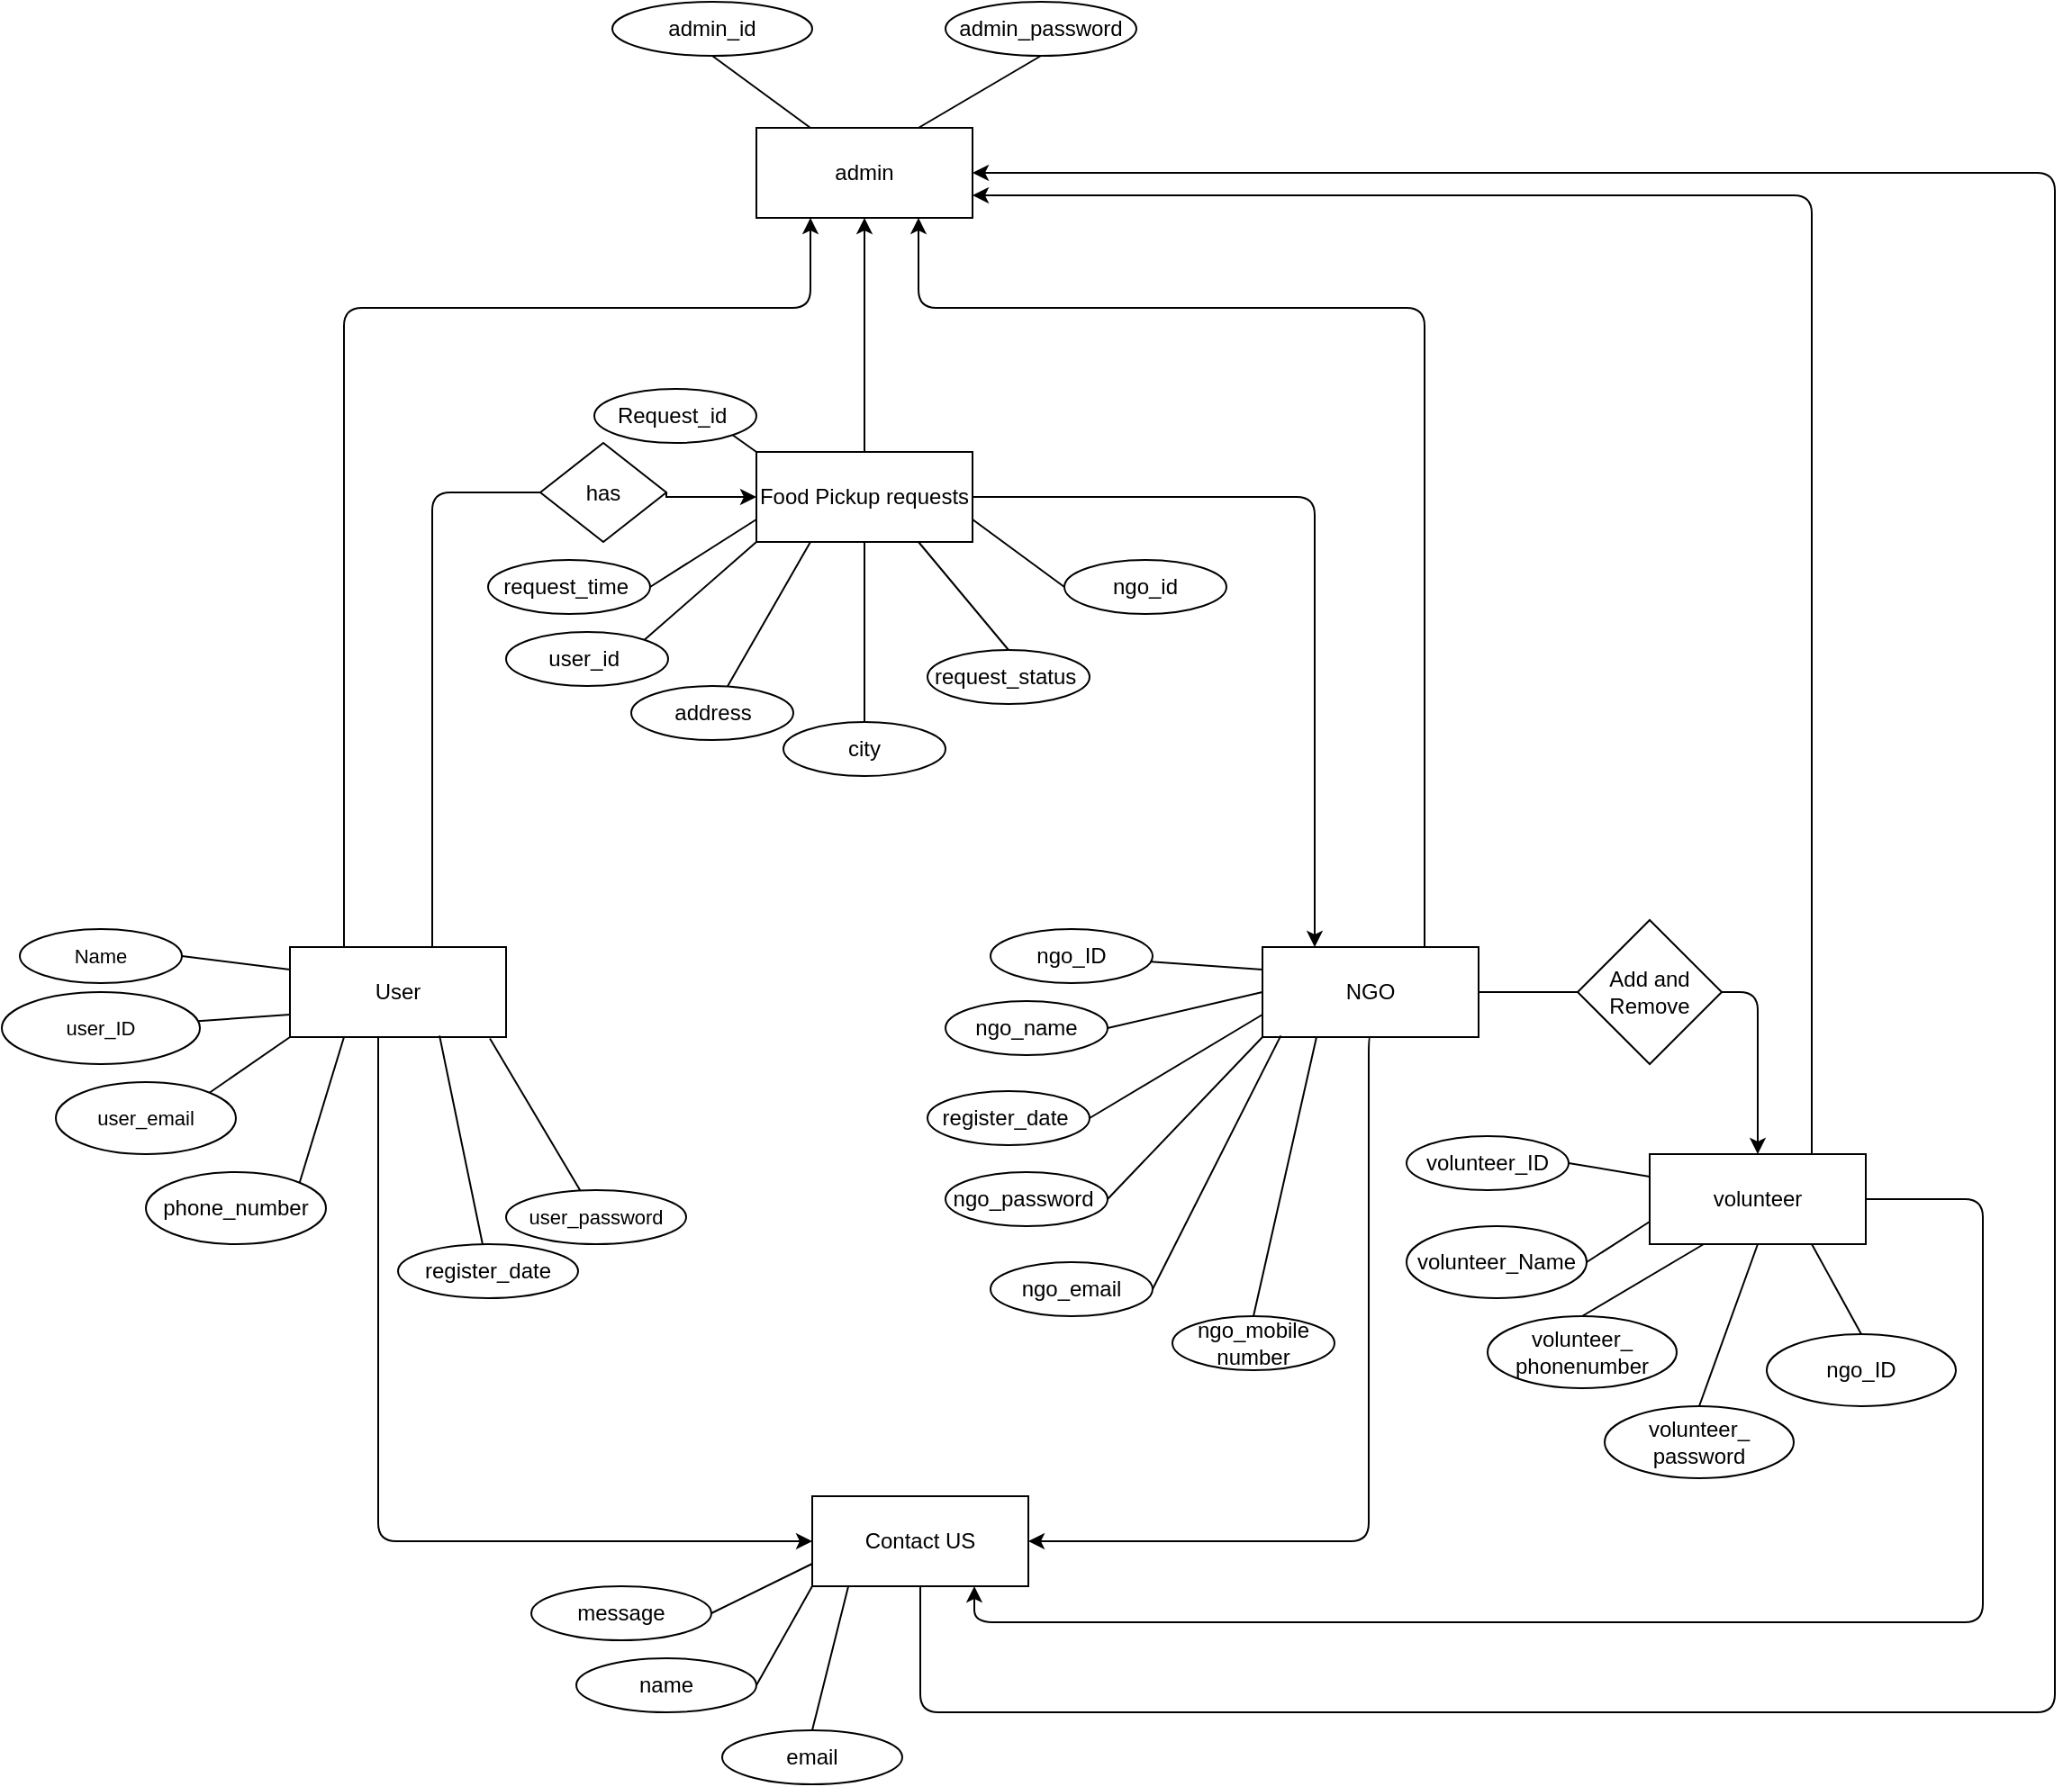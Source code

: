 <mxfile version="13.10.8" type="device"><diagram id="601JD6Z6e00L74qYK_Jl" name="Page-1"><mxGraphModel dx="1038" dy="491" grid="1" gridSize="10" guides="1" tooltips="1" connect="1" arrows="1" fold="1" page="1" pageScale="1" pageWidth="850" pageHeight="1100" math="0" shadow="0"><root><mxCell id="0"/><mxCell id="1" parent="0"/><mxCell id="oG66otyya59t8HupG69l-8" value="Food Pickup requests" style="rounded=0;whiteSpace=wrap;html=1;direction=east;shadow=0;" vertex="1" parent="1"><mxGeometry x="779" y="550" width="120" height="50" as="geometry"/></mxCell><mxCell id="oG66otyya59t8HupG69l-9" style="edgeStyle=orthogonalEdgeStyle;rounded=1;orthogonalLoop=1;jettySize=auto;html=1;entryX=1;entryY=0.5;entryDx=0;entryDy=0;exitX=0.5;exitY=1;exitDx=0;exitDy=0;endArrow=classic;endFill=1;shadow=0;" edge="1" parent="1" source="oG66otyya59t8HupG69l-10" target="oG66otyya59t8HupG69l-20"><mxGeometry relative="1" as="geometry"><mxPoint x="1059" y="530" as="targetPoint"/><Array as="points"><mxPoint x="870" y="1250"/><mxPoint x="1500" y="1250"/><mxPoint x="1500" y="395"/></Array></mxGeometry></mxCell><mxCell id="oG66otyya59t8HupG69l-10" value="Contact US" style="rounded=0;whiteSpace=wrap;html=1;direction=east;shadow=0;" vertex="1" parent="1"><mxGeometry x="810" y="1130" width="120" height="50" as="geometry"/></mxCell><mxCell id="oG66otyya59t8HupG69l-11" style="edgeStyle=orthogonalEdgeStyle;rounded=1;orthogonalLoop=1;jettySize=auto;html=1;shadow=0;exitX=1;exitY=0.5;exitDx=0;exitDy=0;" edge="1" parent="1" source="oG66otyya59t8HupG69l-8" target="oG66otyya59t8HupG69l-13"><mxGeometry relative="1" as="geometry"><Array as="points"><mxPoint x="1089" y="575"/></Array></mxGeometry></mxCell><mxCell id="oG66otyya59t8HupG69l-12" style="edgeStyle=orthogonalEdgeStyle;rounded=1;orthogonalLoop=1;jettySize=auto;html=1;exitX=0.5;exitY=1;exitDx=0;exitDy=0;entryX=1;entryY=0.5;entryDx=0;entryDy=0;shadow=0;" edge="1" parent="1" source="oG66otyya59t8HupG69l-13" target="oG66otyya59t8HupG69l-10"><mxGeometry relative="1" as="geometry"><Array as="points"><mxPoint x="1119" y="1155"/></Array></mxGeometry></mxCell><mxCell id="oG66otyya59t8HupG69l-113" style="edgeStyle=orthogonalEdgeStyle;rounded=1;orthogonalLoop=1;jettySize=auto;html=1;entryX=0.5;entryY=0;entryDx=0;entryDy=0;exitX=1;exitY=0.5;exitDx=0;exitDy=0;" edge="1" parent="1" source="oG66otyya59t8HupG69l-114" target="oG66otyya59t8HupG69l-112"><mxGeometry relative="1" as="geometry"/></mxCell><mxCell id="oG66otyya59t8HupG69l-13" value="NGO" style="rounded=0;whiteSpace=wrap;html=1;direction=east;shadow=0;" vertex="1" parent="1"><mxGeometry x="1060" y="825" width="120" height="50" as="geometry"/></mxCell><mxCell id="oG66otyya59t8HupG69l-14" style="edgeStyle=orthogonalEdgeStyle;rounded=0;orthogonalLoop=1;jettySize=auto;html=1;entryX=0;entryY=0.5;entryDx=0;entryDy=0;shadow=0;exitX=1;exitY=0.5;exitDx=0;exitDy=0;" edge="1" parent="1" source="oG66otyya59t8HupG69l-21" target="oG66otyya59t8HupG69l-8"><mxGeometry relative="1" as="geometry"><mxPoint x="730" y="575" as="sourcePoint"/><Array as="points"><mxPoint x="729" y="575"/></Array></mxGeometry></mxCell><mxCell id="oG66otyya59t8HupG69l-15" style="edgeStyle=orthogonalEdgeStyle;rounded=1;orthogonalLoop=1;jettySize=auto;html=1;entryX=0;entryY=0.5;entryDx=0;entryDy=0;shadow=0;" edge="1" parent="1" source="oG66otyya59t8HupG69l-16" target="oG66otyya59t8HupG69l-10"><mxGeometry relative="1" as="geometry"><Array as="points"><mxPoint x="569" y="1155"/></Array></mxGeometry></mxCell><mxCell id="oG66otyya59t8HupG69l-16" value="User" style="rounded=0;whiteSpace=wrap;html=1;direction=east;shadow=0;" vertex="1" parent="1"><mxGeometry x="520" y="825" width="120" height="50" as="geometry"/></mxCell><mxCell id="oG66otyya59t8HupG69l-17" style="edgeStyle=orthogonalEdgeStyle;rounded=0;orthogonalLoop=1;jettySize=auto;html=1;shadow=0;entryX=0.5;entryY=1;entryDx=0;entryDy=0;" edge="1" parent="1" source="oG66otyya59t8HupG69l-8" target="oG66otyya59t8HupG69l-20"><mxGeometry relative="1" as="geometry"/></mxCell><mxCell id="oG66otyya59t8HupG69l-18" style="edgeStyle=orthogonalEdgeStyle;rounded=1;orthogonalLoop=1;jettySize=auto;html=1;exitX=0.75;exitY=0;exitDx=0;exitDy=0;entryX=0.75;entryY=1;entryDx=0;entryDy=0;shadow=0;" edge="1" parent="1" source="oG66otyya59t8HupG69l-13" target="oG66otyya59t8HupG69l-20"><mxGeometry relative="1" as="geometry"><Array as="points"><mxPoint x="1150" y="470"/><mxPoint x="869" y="470"/></Array><mxPoint x="1100" y="465" as="targetPoint"/></mxGeometry></mxCell><mxCell id="oG66otyya59t8HupG69l-19" style="edgeStyle=orthogonalEdgeStyle;orthogonalLoop=1;jettySize=auto;html=1;entryX=0.25;entryY=1;entryDx=0;entryDy=0;endArrow=classic;endFill=1;rounded=1;shadow=0;exitX=0.25;exitY=0;exitDx=0;exitDy=0;" edge="1" parent="1" source="oG66otyya59t8HupG69l-16" target="oG66otyya59t8HupG69l-20"><mxGeometry relative="1" as="geometry"><Array as="points"><mxPoint x="550" y="470"/><mxPoint x="809" y="470"/></Array><mxPoint x="720" y="470" as="targetPoint"/></mxGeometry></mxCell><mxCell id="oG66otyya59t8HupG69l-133" style="edgeStyle=orthogonalEdgeStyle;rounded=1;orthogonalLoop=1;jettySize=auto;html=1;exitX=1;exitY=0.75;exitDx=0;exitDy=0;entryX=0.75;entryY=0;entryDx=0;entryDy=0;startArrow=classic;startFill=1;endArrow=none;endFill=0;" edge="1" parent="1" source="oG66otyya59t8HupG69l-20" target="oG66otyya59t8HupG69l-112"><mxGeometry relative="1" as="geometry"/></mxCell><mxCell id="oG66otyya59t8HupG69l-20" value="admin" style="rounded=0;whiteSpace=wrap;html=1;direction=east;shadow=0;" vertex="1" parent="1"><mxGeometry x="779" y="370" width="120" height="50" as="geometry"/></mxCell><mxCell id="oG66otyya59t8HupG69l-21" value="has" style="rhombus;whiteSpace=wrap;html=1;direction=east;shadow=0;" vertex="1" parent="1"><mxGeometry x="659" y="545" width="70" height="55" as="geometry"/></mxCell><mxCell id="oG66otyya59t8HupG69l-22" style="edgeStyle=orthogonalEdgeStyle;rounded=1;orthogonalLoop=1;jettySize=auto;html=1;endArrow=none;endFill=0;entryX=0;entryY=0.5;entryDx=0;entryDy=0;shadow=0;" edge="1" parent="1" source="oG66otyya59t8HupG69l-16" target="oG66otyya59t8HupG69l-21"><mxGeometry relative="1" as="geometry"><mxPoint x="609" y="640" as="sourcePoint"/><mxPoint x="779" y="555" as="targetPoint"/><Array as="points"><mxPoint x="599" y="573"/></Array></mxGeometry></mxCell><mxCell id="oG66otyya59t8HupG69l-39" style="edgeStyle=none;rounded=1;orthogonalLoop=1;jettySize=auto;html=1;shadow=0;endArrow=none;endFill=0;strokeColor=#000000;entryX=0.25;entryY=1;entryDx=0;entryDy=0;" edge="1" parent="1" source="oG66otyya59t8HupG69l-40" target="oG66otyya59t8HupG69l-8"><mxGeometry relative="1" as="geometry"><mxPoint x="794" y="600" as="targetPoint"/></mxGeometry></mxCell><mxCell id="oG66otyya59t8HupG69l-40" value="address" style="ellipse;whiteSpace=wrap;html=1;shadow=0;strokeColor=#000000;" vertex="1" parent="1"><mxGeometry x="709.5" y="680" width="90" height="30" as="geometry"/></mxCell><mxCell id="oG66otyya59t8HupG69l-43" style="rounded=1;orthogonalLoop=1;jettySize=auto;html=1;entryX=0;entryY=0.75;entryDx=0;entryDy=0;shadow=0;endArrow=none;endFill=0;strokeColor=#000000;exitX=1;exitY=0.5;exitDx=0;exitDy=0;" edge="1" parent="1" source="oG66otyya59t8HupG69l-44" target="oG66otyya59t8HupG69l-8"><mxGeometry relative="1" as="geometry"/></mxCell><mxCell id="oG66otyya59t8HupG69l-44" value="request_time&amp;nbsp;" style="ellipse;whiteSpace=wrap;html=1;shadow=0;strokeColor=#000000;" vertex="1" parent="1"><mxGeometry x="630" y="610" width="90" height="30" as="geometry"/></mxCell><mxCell id="oG66otyya59t8HupG69l-47" style="edgeStyle=none;rounded=1;orthogonalLoop=1;jettySize=auto;html=1;exitX=0.5;exitY=0;exitDx=0;exitDy=0;entryX=0.5;entryY=1;entryDx=0;entryDy=0;shadow=0;endArrow=none;endFill=0;strokeColor=#000000;" edge="1" parent="1" source="oG66otyya59t8HupG69l-48" target="oG66otyya59t8HupG69l-8"><mxGeometry relative="1" as="geometry"/></mxCell><mxCell id="oG66otyya59t8HupG69l-48" value="city" style="ellipse;whiteSpace=wrap;html=1;shadow=0;strokeColor=#000000;" vertex="1" parent="1"><mxGeometry x="794" y="700" width="90" height="30" as="geometry"/></mxCell><mxCell id="oG66otyya59t8HupG69l-53" style="edgeStyle=none;rounded=1;orthogonalLoop=1;jettySize=auto;html=1;exitX=1;exitY=1;exitDx=0;exitDy=0;entryX=0;entryY=0;entryDx=0;entryDy=0;shadow=0;endArrow=none;endFill=0;strokeColor=#000000;" edge="1" parent="1" source="oG66otyya59t8HupG69l-54" target="oG66otyya59t8HupG69l-8"><mxGeometry relative="1" as="geometry"/></mxCell><mxCell id="oG66otyya59t8HupG69l-54" value="Request_id&amp;nbsp;" style="ellipse;whiteSpace=wrap;html=1;shadow=0;strokeColor=#000000;" vertex="1" parent="1"><mxGeometry x="689" y="515" width="90" height="30" as="geometry"/></mxCell><mxCell id="oG66otyya59t8HupG69l-55" style="edgeStyle=none;rounded=1;orthogonalLoop=1;jettySize=auto;html=1;exitX=0.5;exitY=0;exitDx=0;exitDy=0;entryX=0.75;entryY=1;entryDx=0;entryDy=0;shadow=0;endArrow=none;endFill=0;strokeColor=#000000;" edge="1" parent="1" source="oG66otyya59t8HupG69l-56" target="oG66otyya59t8HupG69l-8"><mxGeometry relative="1" as="geometry"/></mxCell><mxCell id="oG66otyya59t8HupG69l-56" value="request_status&amp;nbsp;" style="ellipse;whiteSpace=wrap;html=1;shadow=0;strokeColor=#000000;" vertex="1" parent="1"><mxGeometry x="874" y="660" width="90" height="30" as="geometry"/></mxCell><mxCell id="oG66otyya59t8HupG69l-65" style="edgeStyle=none;rounded=1;orthogonalLoop=1;jettySize=auto;html=1;entryX=0.925;entryY=1.016;entryDx=0;entryDy=0;entryPerimeter=0;shadow=0;endArrow=none;endFill=0;strokeColor=#000000;" edge="1" parent="1" source="oG66otyya59t8HupG69l-66" target="oG66otyya59t8HupG69l-16"><mxGeometry relative="1" as="geometry"/></mxCell><mxCell id="oG66otyya59t8HupG69l-66" value="&lt;font style=&quot;font-size: 11px&quot;&gt;user_password&lt;/font&gt;" style="ellipse;whiteSpace=wrap;html=1;shadow=0;strokeColor=#000000;" vertex="1" parent="1"><mxGeometry x="640" y="960" width="100" height="30" as="geometry"/></mxCell><mxCell id="oG66otyya59t8HupG69l-67" style="edgeStyle=none;rounded=1;orthogonalLoop=1;jettySize=auto;html=1;entryX=0.692;entryY=0.984;entryDx=0;entryDy=0;entryPerimeter=0;shadow=0;endArrow=none;endFill=0;strokeColor=#000000;" edge="1" parent="1" source="oG66otyya59t8HupG69l-68" target="oG66otyya59t8HupG69l-16"><mxGeometry relative="1" as="geometry"/></mxCell><mxCell id="oG66otyya59t8HupG69l-68" value="register_date" style="ellipse;whiteSpace=wrap;html=1;shadow=0;strokeColor=#000000;" vertex="1" parent="1"><mxGeometry x="580" y="990" width="100" height="30" as="geometry"/></mxCell><mxCell id="oG66otyya59t8HupG69l-69" style="edgeStyle=none;rounded=1;orthogonalLoop=1;jettySize=auto;html=1;exitX=1;exitY=0;exitDx=0;exitDy=0;entryX=0.25;entryY=1;entryDx=0;entryDy=0;shadow=0;endArrow=none;endFill=0;strokeColor=#000000;" edge="1" parent="1" source="oG66otyya59t8HupG69l-70" target="oG66otyya59t8HupG69l-16"><mxGeometry relative="1" as="geometry"/></mxCell><mxCell id="oG66otyya59t8HupG69l-70" value="phone_number" style="ellipse;whiteSpace=wrap;html=1;shadow=0;strokeColor=#000000;" vertex="1" parent="1"><mxGeometry x="440" y="950" width="100" height="40" as="geometry"/></mxCell><mxCell id="oG66otyya59t8HupG69l-71" style="edgeStyle=none;rounded=1;orthogonalLoop=1;jettySize=auto;html=1;exitX=1;exitY=0;exitDx=0;exitDy=0;entryX=0;entryY=1;entryDx=0;entryDy=0;shadow=0;endArrow=none;endFill=0;strokeColor=#000000;" edge="1" parent="1" source="oG66otyya59t8HupG69l-72" target="oG66otyya59t8HupG69l-16"><mxGeometry relative="1" as="geometry"/></mxCell><mxCell id="oG66otyya59t8HupG69l-72" value="&lt;span style=&quot;font-size: 11px&quot;&gt;user_email&lt;/span&gt;" style="ellipse;whiteSpace=wrap;html=1;shadow=0;strokeColor=#000000;" vertex="1" parent="1"><mxGeometry x="390" y="900" width="100" height="40" as="geometry"/></mxCell><mxCell id="oG66otyya59t8HupG69l-73" style="edgeStyle=none;rounded=1;orthogonalLoop=1;jettySize=auto;html=1;entryX=0;entryY=0.75;entryDx=0;entryDy=0;shadow=0;endArrow=none;endFill=0;strokeColor=#000000;" edge="1" parent="1" source="oG66otyya59t8HupG69l-74" target="oG66otyya59t8HupG69l-16"><mxGeometry relative="1" as="geometry"/></mxCell><mxCell id="oG66otyya59t8HupG69l-74" value="&lt;span style=&quot;font-size: 11px&quot;&gt;user_ID&lt;/span&gt;" style="ellipse;whiteSpace=wrap;html=1;shadow=0;strokeColor=#000000;" vertex="1" parent="1"><mxGeometry x="360" y="850" width="110" height="40" as="geometry"/></mxCell><mxCell id="oG66otyya59t8HupG69l-75" style="edgeStyle=none;rounded=1;orthogonalLoop=1;jettySize=auto;html=1;exitX=1;exitY=0.5;exitDx=0;exitDy=0;entryX=0;entryY=0.25;entryDx=0;entryDy=0;shadow=0;endArrow=none;endFill=0;strokeColor=#000000;" edge="1" parent="1" source="oG66otyya59t8HupG69l-76" target="oG66otyya59t8HupG69l-16"><mxGeometry relative="1" as="geometry"/></mxCell><mxCell id="oG66otyya59t8HupG69l-76" value="&lt;font style=&quot;font-size: 11px&quot;&gt;Name&lt;/font&gt;" style="ellipse;whiteSpace=wrap;html=1;shadow=0;strokeColor=#000000;" vertex="1" parent="1"><mxGeometry x="370" y="815" width="90" height="30" as="geometry"/></mxCell><mxCell id="oG66otyya59t8HupG69l-77" style="edgeStyle=none;rounded=1;orthogonalLoop=1;jettySize=auto;html=1;entryX=0;entryY=0.25;entryDx=0;entryDy=0;shadow=0;endArrow=none;endFill=0;strokeColor=#000000;" edge="1" parent="1" source="oG66otyya59t8HupG69l-78" target="oG66otyya59t8HupG69l-13"><mxGeometry relative="1" as="geometry"/></mxCell><mxCell id="oG66otyya59t8HupG69l-78" value="ngo_ID" style="ellipse;whiteSpace=wrap;html=1;shadow=0;strokeColor=#000000;" vertex="1" parent="1"><mxGeometry x="909" y="815" width="90" height="30" as="geometry"/></mxCell><mxCell id="oG66otyya59t8HupG69l-79" style="edgeStyle=none;rounded=1;orthogonalLoop=1;jettySize=auto;html=1;exitX=1;exitY=0.5;exitDx=0;exitDy=0;entryX=0;entryY=0.5;entryDx=0;entryDy=0;shadow=0;endArrow=none;endFill=0;strokeColor=#000000;" edge="1" parent="1" source="oG66otyya59t8HupG69l-80" target="oG66otyya59t8HupG69l-13"><mxGeometry relative="1" as="geometry"/></mxCell><mxCell id="oG66otyya59t8HupG69l-80" value="ngo_name" style="ellipse;whiteSpace=wrap;html=1;shadow=0;strokeColor=#000000;" vertex="1" parent="1"><mxGeometry x="884" y="855" width="90" height="30" as="geometry"/></mxCell><mxCell id="oG66otyya59t8HupG69l-81" style="edgeStyle=none;rounded=1;orthogonalLoop=1;jettySize=auto;html=1;exitX=1;exitY=0.5;exitDx=0;exitDy=0;entryX=0;entryY=0.75;entryDx=0;entryDy=0;shadow=0;endArrow=none;endFill=0;strokeColor=#000000;" edge="1" parent="1" source="oG66otyya59t8HupG69l-82" target="oG66otyya59t8HupG69l-13"><mxGeometry relative="1" as="geometry"/></mxCell><mxCell id="oG66otyya59t8HupG69l-82" value="register_date&amp;nbsp;" style="ellipse;whiteSpace=wrap;html=1;shadow=0;strokeColor=#000000;" vertex="1" parent="1"><mxGeometry x="874" y="905" width="90" height="30" as="geometry"/></mxCell><mxCell id="oG66otyya59t8HupG69l-83" style="edgeStyle=none;rounded=1;orthogonalLoop=1;jettySize=auto;html=1;exitX=1;exitY=0.5;exitDx=0;exitDy=0;entryX=0;entryY=1;entryDx=0;entryDy=0;shadow=0;endArrow=none;endFill=0;strokeColor=#000000;" edge="1" parent="1" source="oG66otyya59t8HupG69l-84" target="oG66otyya59t8HupG69l-13"><mxGeometry relative="1" as="geometry"/></mxCell><mxCell id="oG66otyya59t8HupG69l-84" value="ngo_password&amp;nbsp;" style="ellipse;whiteSpace=wrap;html=1;shadow=0;strokeColor=#000000;" vertex="1" parent="1"><mxGeometry x="884" y="950" width="90" height="30" as="geometry"/></mxCell><mxCell id="oG66otyya59t8HupG69l-85" style="edgeStyle=none;rounded=1;orthogonalLoop=1;jettySize=auto;html=1;exitX=1;exitY=0.5;exitDx=0;exitDy=0;entryX=0.085;entryY=0.984;entryDx=0;entryDy=0;entryPerimeter=0;shadow=0;endArrow=none;endFill=0;strokeColor=#000000;" edge="1" parent="1" source="oG66otyya59t8HupG69l-86" target="oG66otyya59t8HupG69l-13"><mxGeometry relative="1" as="geometry"/></mxCell><mxCell id="oG66otyya59t8HupG69l-86" value="ngo_email" style="ellipse;whiteSpace=wrap;html=1;shadow=0;strokeColor=#000000;" vertex="1" parent="1"><mxGeometry x="909" y="1000" width="90" height="30" as="geometry"/></mxCell><mxCell id="oG66otyya59t8HupG69l-87" style="edgeStyle=none;rounded=1;orthogonalLoop=1;jettySize=auto;html=1;exitX=0.5;exitY=0;exitDx=0;exitDy=0;entryX=0.25;entryY=1;entryDx=0;entryDy=0;shadow=0;endArrow=none;endFill=0;strokeColor=#000000;" edge="1" parent="1" source="oG66otyya59t8HupG69l-88" target="oG66otyya59t8HupG69l-13"><mxGeometry relative="1" as="geometry"/></mxCell><mxCell id="oG66otyya59t8HupG69l-88" value="ngo_mobile number" style="ellipse;whiteSpace=wrap;html=1;shadow=0;strokeColor=#000000;" vertex="1" parent="1"><mxGeometry x="1010" y="1030" width="90" height="30" as="geometry"/></mxCell><mxCell id="oG66otyya59t8HupG69l-95" style="edgeStyle=none;rounded=1;orthogonalLoop=1;jettySize=auto;html=1;exitX=0.5;exitY=1;exitDx=0;exitDy=0;entryX=0.25;entryY=0;entryDx=0;entryDy=0;shadow=0;endArrow=none;endFill=0;strokeColor=#000000;" edge="1" parent="1" source="oG66otyya59t8HupG69l-96" target="oG66otyya59t8HupG69l-20"><mxGeometry relative="1" as="geometry"/></mxCell><mxCell id="oG66otyya59t8HupG69l-96" value="admin_id " style="ellipse;whiteSpace=wrap;html=1;shadow=0;strokeColor=#000000;" vertex="1" parent="1"><mxGeometry x="699" y="300" width="111" height="30" as="geometry"/></mxCell><mxCell id="oG66otyya59t8HupG69l-97" style="edgeStyle=none;rounded=1;orthogonalLoop=1;jettySize=auto;html=1;exitX=0.5;exitY=1;exitDx=0;exitDy=0;entryX=0.75;entryY=0;entryDx=0;entryDy=0;shadow=0;endArrow=none;endFill=0;strokeColor=#000000;" edge="1" parent="1" source="oG66otyya59t8HupG69l-98" target="oG66otyya59t8HupG69l-20"><mxGeometry relative="1" as="geometry"/></mxCell><mxCell id="oG66otyya59t8HupG69l-98" value="admin_password " style="ellipse;whiteSpace=wrap;html=1;shadow=0;strokeColor=#000000;" vertex="1" parent="1"><mxGeometry x="884" y="300" width="106" height="30" as="geometry"/></mxCell><mxCell id="oG66otyya59t8HupG69l-99" style="edgeStyle=none;rounded=1;orthogonalLoop=1;jettySize=auto;html=1;exitX=1;exitY=0.5;exitDx=0;exitDy=0;entryX=0;entryY=0.75;entryDx=0;entryDy=0;shadow=0;endArrow=none;endFill=0;strokeColor=#000000;" edge="1" parent="1" source="oG66otyya59t8HupG69l-100" target="oG66otyya59t8HupG69l-10"><mxGeometry relative="1" as="geometry"/></mxCell><mxCell id="oG66otyya59t8HupG69l-100" value="message" style="ellipse;whiteSpace=wrap;html=1;shadow=0;strokeColor=#000000;" vertex="1" parent="1"><mxGeometry x="654" y="1180" width="100" height="30" as="geometry"/></mxCell><mxCell id="oG66otyya59t8HupG69l-101" style="edgeStyle=none;rounded=1;orthogonalLoop=1;jettySize=auto;html=1;exitX=1;exitY=0.5;exitDx=0;exitDy=0;entryX=0;entryY=1;entryDx=0;entryDy=0;shadow=0;endArrow=none;endFill=0;strokeColor=#000000;" edge="1" parent="1" source="oG66otyya59t8HupG69l-102" target="oG66otyya59t8HupG69l-10"><mxGeometry relative="1" as="geometry"/></mxCell><mxCell id="oG66otyya59t8HupG69l-102" value="name" style="ellipse;whiteSpace=wrap;html=1;shadow=0;strokeColor=#000000;" vertex="1" parent="1"><mxGeometry x="679" y="1220" width="100" height="30" as="geometry"/></mxCell><mxCell id="oG66otyya59t8HupG69l-103" style="edgeStyle=none;rounded=1;orthogonalLoop=1;jettySize=auto;html=1;exitX=0.5;exitY=0;exitDx=0;exitDy=0;entryX=0.167;entryY=1;entryDx=0;entryDy=0;entryPerimeter=0;shadow=0;endArrow=none;endFill=0;strokeColor=#000000;" edge="1" parent="1" source="oG66otyya59t8HupG69l-104" target="oG66otyya59t8HupG69l-10"><mxGeometry relative="1" as="geometry"/></mxCell><mxCell id="oG66otyya59t8HupG69l-104" value="email" style="ellipse;whiteSpace=wrap;html=1;shadow=0;strokeColor=#000000;" vertex="1" parent="1"><mxGeometry x="760" y="1260" width="100" height="30" as="geometry"/></mxCell><mxCell id="oG66otyya59t8HupG69l-108" value="user_id&amp;nbsp;" style="ellipse;whiteSpace=wrap;html=1;shadow=0;strokeColor=#000000;" vertex="1" parent="1"><mxGeometry x="640" y="650" width="90" height="30" as="geometry"/></mxCell><mxCell id="oG66otyya59t8HupG69l-109" style="edgeStyle=none;rounded=1;orthogonalLoop=1;jettySize=auto;html=1;shadow=0;endArrow=none;endFill=0;strokeColor=#000000;entryX=0;entryY=1;entryDx=0;entryDy=0;exitX=1;exitY=0;exitDx=0;exitDy=0;" edge="1" parent="1" source="oG66otyya59t8HupG69l-108" target="oG66otyya59t8HupG69l-8"><mxGeometry relative="1" as="geometry"><mxPoint x="819" y="610" as="targetPoint"/><mxPoint x="772.877" y="690.262" as="sourcePoint"/></mxGeometry></mxCell><mxCell id="oG66otyya59t8HupG69l-110" value="ngo_id" style="ellipse;whiteSpace=wrap;html=1;shadow=0;strokeColor=#000000;" vertex="1" parent="1"><mxGeometry x="950" y="610" width="90" height="30" as="geometry"/></mxCell><mxCell id="oG66otyya59t8HupG69l-111" style="edgeStyle=none;rounded=1;orthogonalLoop=1;jettySize=auto;html=1;exitX=0;exitY=0.5;exitDx=0;exitDy=0;entryX=1;entryY=0.75;entryDx=0;entryDy=0;shadow=0;endArrow=none;endFill=0;strokeColor=#000000;" edge="1" parent="1" source="oG66otyya59t8HupG69l-110" target="oG66otyya59t8HupG69l-8"><mxGeometry relative="1" as="geometry"><mxPoint x="929" y="670" as="sourcePoint"/><mxPoint x="879" y="610" as="targetPoint"/></mxGeometry></mxCell><mxCell id="oG66otyya59t8HupG69l-132" style="edgeStyle=orthogonalEdgeStyle;rounded=1;orthogonalLoop=1;jettySize=auto;html=1;endArrow=none;endFill=0;startArrow=classic;startFill=1;exitX=0.75;exitY=1;exitDx=0;exitDy=0;" edge="1" parent="1" source="oG66otyya59t8HupG69l-10" target="oG66otyya59t8HupG69l-112"><mxGeometry relative="1" as="geometry"><Array as="points"><mxPoint x="900" y="1200"/><mxPoint x="1460" y="1200"/><mxPoint x="1460" y="965"/></Array></mxGeometry></mxCell><mxCell id="oG66otyya59t8HupG69l-112" value="volunteer" style="rounded=0;whiteSpace=wrap;html=1;direction=east;shadow=0;" vertex="1" parent="1"><mxGeometry x="1275" y="940" width="120" height="50" as="geometry"/></mxCell><mxCell id="oG66otyya59t8HupG69l-114" value="Add and Remove" style="rhombus;whiteSpace=wrap;html=1;" vertex="1" parent="1"><mxGeometry x="1235" y="810" width="80" height="80" as="geometry"/></mxCell><mxCell id="oG66otyya59t8HupG69l-115" style="edgeStyle=orthogonalEdgeStyle;rounded=0;orthogonalLoop=1;jettySize=auto;html=1;entryX=0;entryY=0.5;entryDx=0;entryDy=0;endArrow=none;endFill=0;" edge="1" parent="1" source="oG66otyya59t8HupG69l-13" target="oG66otyya59t8HupG69l-114"><mxGeometry relative="1" as="geometry"><mxPoint x="1180" y="850" as="sourcePoint"/><mxPoint x="1335" y="940" as="targetPoint"/></mxGeometry></mxCell><mxCell id="oG66otyya59t8HupG69l-118" value="volunteer_ID" style="ellipse;whiteSpace=wrap;html=1;shadow=0;strokeColor=#000000;" vertex="1" parent="1"><mxGeometry x="1140" y="930" width="90" height="30" as="geometry"/></mxCell><mxCell id="oG66otyya59t8HupG69l-119" value="volunteer_Name" style="ellipse;whiteSpace=wrap;html=1;shadow=0;strokeColor=#000000;" vertex="1" parent="1"><mxGeometry x="1140" y="980" width="100" height="40" as="geometry"/></mxCell><mxCell id="oG66otyya59t8HupG69l-120" value="volunteer_&lt;br&gt;phonenumber" style="ellipse;whiteSpace=wrap;html=1;shadow=0;strokeColor=#000000;" vertex="1" parent="1"><mxGeometry x="1185" y="1030" width="105" height="40" as="geometry"/></mxCell><mxCell id="oG66otyya59t8HupG69l-121" value="volunteer_&lt;br&gt;password" style="ellipse;whiteSpace=wrap;html=1;shadow=0;strokeColor=#000000;" vertex="1" parent="1"><mxGeometry x="1250" y="1080" width="105" height="40" as="geometry"/></mxCell><mxCell id="oG66otyya59t8HupG69l-123" value="" style="endArrow=none;html=1;entryX=0;entryY=0.25;entryDx=0;entryDy=0;exitX=1;exitY=0.5;exitDx=0;exitDy=0;" edge="1" parent="1" source="oG66otyya59t8HupG69l-118" target="oG66otyya59t8HupG69l-112"><mxGeometry width="50" height="50" relative="1" as="geometry"><mxPoint x="1130" y="910" as="sourcePoint"/><mxPoint x="1180" y="860" as="targetPoint"/></mxGeometry></mxCell><mxCell id="oG66otyya59t8HupG69l-124" value="" style="endArrow=none;html=1;exitX=1;exitY=0.5;exitDx=0;exitDy=0;entryX=0;entryY=0.75;entryDx=0;entryDy=0;" edge="1" parent="1" source="oG66otyya59t8HupG69l-119" target="oG66otyya59t8HupG69l-112"><mxGeometry width="50" height="50" relative="1" as="geometry"><mxPoint x="1240" y="955" as="sourcePoint"/><mxPoint x="1270" y="970" as="targetPoint"/></mxGeometry></mxCell><mxCell id="oG66otyya59t8HupG69l-126" value="" style="endArrow=none;html=1;exitX=0.5;exitY=0;exitDx=0;exitDy=0;entryX=0.25;entryY=1;entryDx=0;entryDy=0;" edge="1" parent="1" source="oG66otyya59t8HupG69l-120" target="oG66otyya59t8HupG69l-112"><mxGeometry width="50" height="50" relative="1" as="geometry"><mxPoint x="1250" y="1010" as="sourcePoint"/><mxPoint x="1285" y="975" as="targetPoint"/></mxGeometry></mxCell><mxCell id="oG66otyya59t8HupG69l-127" value="" style="endArrow=none;html=1;exitX=0.5;exitY=0;exitDx=0;exitDy=0;entryX=0.5;entryY=1;entryDx=0;entryDy=0;" edge="1" parent="1" source="oG66otyya59t8HupG69l-121" target="oG66otyya59t8HupG69l-112"><mxGeometry width="50" height="50" relative="1" as="geometry"><mxPoint x="1247.5" y="1040" as="sourcePoint"/><mxPoint x="1285" y="1000" as="targetPoint"/></mxGeometry></mxCell><mxCell id="oG66otyya59t8HupG69l-130" value="ngo_ID" style="ellipse;whiteSpace=wrap;html=1;shadow=0;strokeColor=#000000;" vertex="1" parent="1"><mxGeometry x="1340" y="1040" width="105" height="40" as="geometry"/></mxCell><mxCell id="oG66otyya59t8HupG69l-131" value="" style="endArrow=none;html=1;exitX=0.5;exitY=0;exitDx=0;exitDy=0;entryX=0.75;entryY=1;entryDx=0;entryDy=0;" edge="1" parent="1" source="oG66otyya59t8HupG69l-130" target="oG66otyya59t8HupG69l-112"><mxGeometry width="50" height="50" relative="1" as="geometry"><mxPoint x="1312.5" y="1090" as="sourcePoint"/><mxPoint x="1345" y="1000" as="targetPoint"/></mxGeometry></mxCell></root></mxGraphModel></diagram></mxfile>